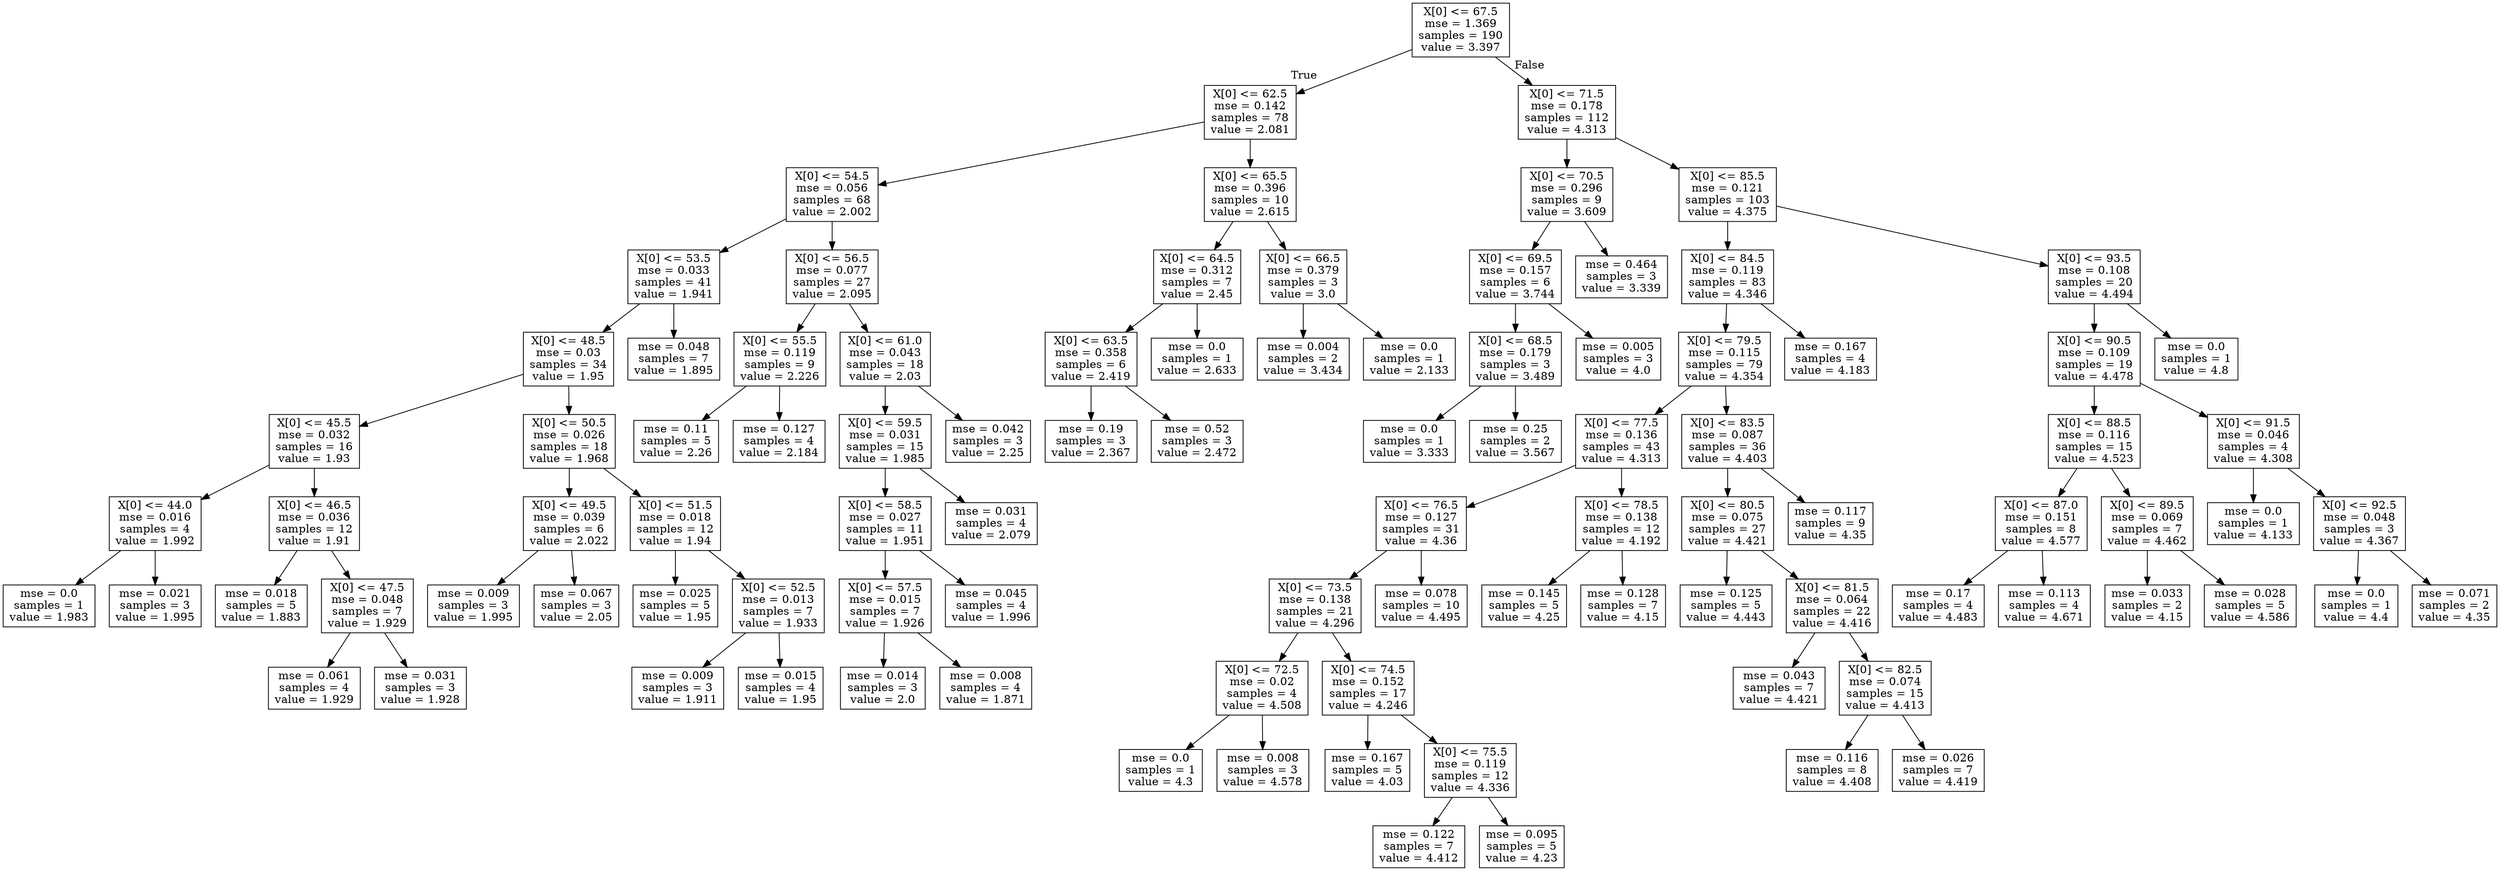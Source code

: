 digraph Tree {
node [shape=box] ;
0 [label="X[0] <= 67.5\nmse = 1.369\nsamples = 190\nvalue = 3.397"] ;
1 [label="X[0] <= 62.5\nmse = 0.142\nsamples = 78\nvalue = 2.081"] ;
0 -> 1 [labeldistance=2.5, labelangle=45, headlabel="True"] ;
2 [label="X[0] <= 54.5\nmse = 0.056\nsamples = 68\nvalue = 2.002"] ;
1 -> 2 ;
3 [label="X[0] <= 53.5\nmse = 0.033\nsamples = 41\nvalue = 1.941"] ;
2 -> 3 ;
4 [label="X[0] <= 48.5\nmse = 0.03\nsamples = 34\nvalue = 1.95"] ;
3 -> 4 ;
5 [label="X[0] <= 45.5\nmse = 0.032\nsamples = 16\nvalue = 1.93"] ;
4 -> 5 ;
6 [label="X[0] <= 44.0\nmse = 0.016\nsamples = 4\nvalue = 1.992"] ;
5 -> 6 ;
7 [label="mse = 0.0\nsamples = 1\nvalue = 1.983"] ;
6 -> 7 ;
8 [label="mse = 0.021\nsamples = 3\nvalue = 1.995"] ;
6 -> 8 ;
9 [label="X[0] <= 46.5\nmse = 0.036\nsamples = 12\nvalue = 1.91"] ;
5 -> 9 ;
10 [label="mse = 0.018\nsamples = 5\nvalue = 1.883"] ;
9 -> 10 ;
11 [label="X[0] <= 47.5\nmse = 0.048\nsamples = 7\nvalue = 1.929"] ;
9 -> 11 ;
12 [label="mse = 0.061\nsamples = 4\nvalue = 1.929"] ;
11 -> 12 ;
13 [label="mse = 0.031\nsamples = 3\nvalue = 1.928"] ;
11 -> 13 ;
14 [label="X[0] <= 50.5\nmse = 0.026\nsamples = 18\nvalue = 1.968"] ;
4 -> 14 ;
15 [label="X[0] <= 49.5\nmse = 0.039\nsamples = 6\nvalue = 2.022"] ;
14 -> 15 ;
16 [label="mse = 0.009\nsamples = 3\nvalue = 1.995"] ;
15 -> 16 ;
17 [label="mse = 0.067\nsamples = 3\nvalue = 2.05"] ;
15 -> 17 ;
18 [label="X[0] <= 51.5\nmse = 0.018\nsamples = 12\nvalue = 1.94"] ;
14 -> 18 ;
19 [label="mse = 0.025\nsamples = 5\nvalue = 1.95"] ;
18 -> 19 ;
20 [label="X[0] <= 52.5\nmse = 0.013\nsamples = 7\nvalue = 1.933"] ;
18 -> 20 ;
21 [label="mse = 0.009\nsamples = 3\nvalue = 1.911"] ;
20 -> 21 ;
22 [label="mse = 0.015\nsamples = 4\nvalue = 1.95"] ;
20 -> 22 ;
23 [label="mse = 0.048\nsamples = 7\nvalue = 1.895"] ;
3 -> 23 ;
24 [label="X[0] <= 56.5\nmse = 0.077\nsamples = 27\nvalue = 2.095"] ;
2 -> 24 ;
25 [label="X[0] <= 55.5\nmse = 0.119\nsamples = 9\nvalue = 2.226"] ;
24 -> 25 ;
26 [label="mse = 0.11\nsamples = 5\nvalue = 2.26"] ;
25 -> 26 ;
27 [label="mse = 0.127\nsamples = 4\nvalue = 2.184"] ;
25 -> 27 ;
28 [label="X[0] <= 61.0\nmse = 0.043\nsamples = 18\nvalue = 2.03"] ;
24 -> 28 ;
29 [label="X[0] <= 59.5\nmse = 0.031\nsamples = 15\nvalue = 1.985"] ;
28 -> 29 ;
30 [label="X[0] <= 58.5\nmse = 0.027\nsamples = 11\nvalue = 1.951"] ;
29 -> 30 ;
31 [label="X[0] <= 57.5\nmse = 0.015\nsamples = 7\nvalue = 1.926"] ;
30 -> 31 ;
32 [label="mse = 0.014\nsamples = 3\nvalue = 2.0"] ;
31 -> 32 ;
33 [label="mse = 0.008\nsamples = 4\nvalue = 1.871"] ;
31 -> 33 ;
34 [label="mse = 0.045\nsamples = 4\nvalue = 1.996"] ;
30 -> 34 ;
35 [label="mse = 0.031\nsamples = 4\nvalue = 2.079"] ;
29 -> 35 ;
36 [label="mse = 0.042\nsamples = 3\nvalue = 2.25"] ;
28 -> 36 ;
37 [label="X[0] <= 65.5\nmse = 0.396\nsamples = 10\nvalue = 2.615"] ;
1 -> 37 ;
38 [label="X[0] <= 64.5\nmse = 0.312\nsamples = 7\nvalue = 2.45"] ;
37 -> 38 ;
39 [label="X[0] <= 63.5\nmse = 0.358\nsamples = 6\nvalue = 2.419"] ;
38 -> 39 ;
40 [label="mse = 0.19\nsamples = 3\nvalue = 2.367"] ;
39 -> 40 ;
41 [label="mse = 0.52\nsamples = 3\nvalue = 2.472"] ;
39 -> 41 ;
42 [label="mse = 0.0\nsamples = 1\nvalue = 2.633"] ;
38 -> 42 ;
43 [label="X[0] <= 66.5\nmse = 0.379\nsamples = 3\nvalue = 3.0"] ;
37 -> 43 ;
44 [label="mse = 0.004\nsamples = 2\nvalue = 3.434"] ;
43 -> 44 ;
45 [label="mse = 0.0\nsamples = 1\nvalue = 2.133"] ;
43 -> 45 ;
46 [label="X[0] <= 71.5\nmse = 0.178\nsamples = 112\nvalue = 4.313"] ;
0 -> 46 [labeldistance=2.5, labelangle=-45, headlabel="False"] ;
47 [label="X[0] <= 70.5\nmse = 0.296\nsamples = 9\nvalue = 3.609"] ;
46 -> 47 ;
48 [label="X[0] <= 69.5\nmse = 0.157\nsamples = 6\nvalue = 3.744"] ;
47 -> 48 ;
49 [label="X[0] <= 68.5\nmse = 0.179\nsamples = 3\nvalue = 3.489"] ;
48 -> 49 ;
50 [label="mse = 0.0\nsamples = 1\nvalue = 3.333"] ;
49 -> 50 ;
51 [label="mse = 0.25\nsamples = 2\nvalue = 3.567"] ;
49 -> 51 ;
52 [label="mse = 0.005\nsamples = 3\nvalue = 4.0"] ;
48 -> 52 ;
53 [label="mse = 0.464\nsamples = 3\nvalue = 3.339"] ;
47 -> 53 ;
54 [label="X[0] <= 85.5\nmse = 0.121\nsamples = 103\nvalue = 4.375"] ;
46 -> 54 ;
55 [label="X[0] <= 84.5\nmse = 0.119\nsamples = 83\nvalue = 4.346"] ;
54 -> 55 ;
56 [label="X[0] <= 79.5\nmse = 0.115\nsamples = 79\nvalue = 4.354"] ;
55 -> 56 ;
57 [label="X[0] <= 77.5\nmse = 0.136\nsamples = 43\nvalue = 4.313"] ;
56 -> 57 ;
58 [label="X[0] <= 76.5\nmse = 0.127\nsamples = 31\nvalue = 4.36"] ;
57 -> 58 ;
59 [label="X[0] <= 73.5\nmse = 0.138\nsamples = 21\nvalue = 4.296"] ;
58 -> 59 ;
60 [label="X[0] <= 72.5\nmse = 0.02\nsamples = 4\nvalue = 4.508"] ;
59 -> 60 ;
61 [label="mse = 0.0\nsamples = 1\nvalue = 4.3"] ;
60 -> 61 ;
62 [label="mse = 0.008\nsamples = 3\nvalue = 4.578"] ;
60 -> 62 ;
63 [label="X[0] <= 74.5\nmse = 0.152\nsamples = 17\nvalue = 4.246"] ;
59 -> 63 ;
64 [label="mse = 0.167\nsamples = 5\nvalue = 4.03"] ;
63 -> 64 ;
65 [label="X[0] <= 75.5\nmse = 0.119\nsamples = 12\nvalue = 4.336"] ;
63 -> 65 ;
66 [label="mse = 0.122\nsamples = 7\nvalue = 4.412"] ;
65 -> 66 ;
67 [label="mse = 0.095\nsamples = 5\nvalue = 4.23"] ;
65 -> 67 ;
68 [label="mse = 0.078\nsamples = 10\nvalue = 4.495"] ;
58 -> 68 ;
69 [label="X[0] <= 78.5\nmse = 0.138\nsamples = 12\nvalue = 4.192"] ;
57 -> 69 ;
70 [label="mse = 0.145\nsamples = 5\nvalue = 4.25"] ;
69 -> 70 ;
71 [label="mse = 0.128\nsamples = 7\nvalue = 4.15"] ;
69 -> 71 ;
72 [label="X[0] <= 83.5\nmse = 0.087\nsamples = 36\nvalue = 4.403"] ;
56 -> 72 ;
73 [label="X[0] <= 80.5\nmse = 0.075\nsamples = 27\nvalue = 4.421"] ;
72 -> 73 ;
74 [label="mse = 0.125\nsamples = 5\nvalue = 4.443"] ;
73 -> 74 ;
75 [label="X[0] <= 81.5\nmse = 0.064\nsamples = 22\nvalue = 4.416"] ;
73 -> 75 ;
76 [label="mse = 0.043\nsamples = 7\nvalue = 4.421"] ;
75 -> 76 ;
77 [label="X[0] <= 82.5\nmse = 0.074\nsamples = 15\nvalue = 4.413"] ;
75 -> 77 ;
78 [label="mse = 0.116\nsamples = 8\nvalue = 4.408"] ;
77 -> 78 ;
79 [label="mse = 0.026\nsamples = 7\nvalue = 4.419"] ;
77 -> 79 ;
80 [label="mse = 0.117\nsamples = 9\nvalue = 4.35"] ;
72 -> 80 ;
81 [label="mse = 0.167\nsamples = 4\nvalue = 4.183"] ;
55 -> 81 ;
82 [label="X[0] <= 93.5\nmse = 0.108\nsamples = 20\nvalue = 4.494"] ;
54 -> 82 ;
83 [label="X[0] <= 90.5\nmse = 0.109\nsamples = 19\nvalue = 4.478"] ;
82 -> 83 ;
84 [label="X[0] <= 88.5\nmse = 0.116\nsamples = 15\nvalue = 4.523"] ;
83 -> 84 ;
85 [label="X[0] <= 87.0\nmse = 0.151\nsamples = 8\nvalue = 4.577"] ;
84 -> 85 ;
86 [label="mse = 0.17\nsamples = 4\nvalue = 4.483"] ;
85 -> 86 ;
87 [label="mse = 0.113\nsamples = 4\nvalue = 4.671"] ;
85 -> 87 ;
88 [label="X[0] <= 89.5\nmse = 0.069\nsamples = 7\nvalue = 4.462"] ;
84 -> 88 ;
89 [label="mse = 0.033\nsamples = 2\nvalue = 4.15"] ;
88 -> 89 ;
90 [label="mse = 0.028\nsamples = 5\nvalue = 4.586"] ;
88 -> 90 ;
91 [label="X[0] <= 91.5\nmse = 0.046\nsamples = 4\nvalue = 4.308"] ;
83 -> 91 ;
92 [label="mse = 0.0\nsamples = 1\nvalue = 4.133"] ;
91 -> 92 ;
93 [label="X[0] <= 92.5\nmse = 0.048\nsamples = 3\nvalue = 4.367"] ;
91 -> 93 ;
94 [label="mse = 0.0\nsamples = 1\nvalue = 4.4"] ;
93 -> 94 ;
95 [label="mse = 0.071\nsamples = 2\nvalue = 4.35"] ;
93 -> 95 ;
96 [label="mse = 0.0\nsamples = 1\nvalue = 4.8"] ;
82 -> 96 ;
}